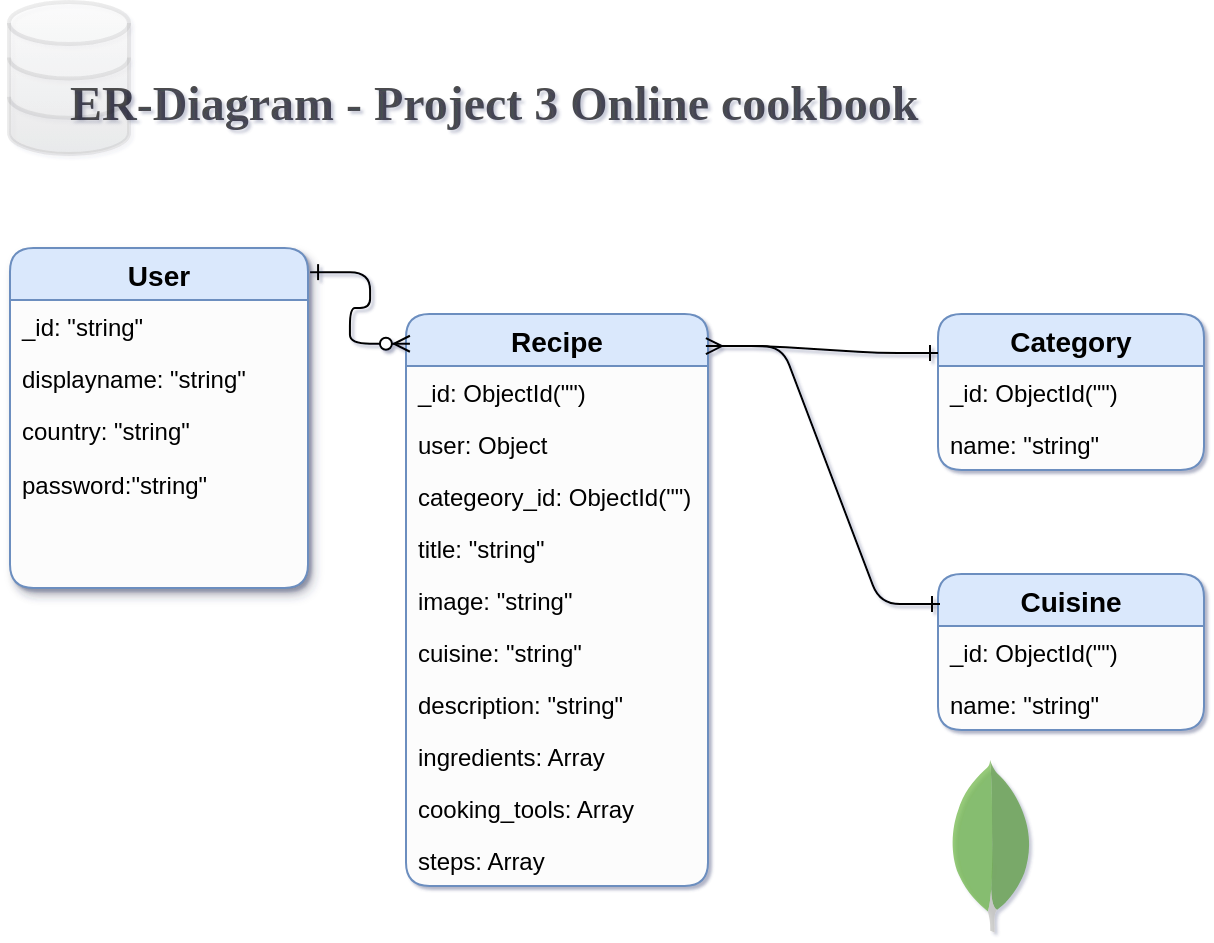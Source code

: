 <mxfile version="11.3.0" type="github" pages="1"><diagram id="u2FLjXXSNvfFILLBJIUH" name="Page-1"><mxGraphModel dx="1408" dy="687" grid="0" gridSize="10" guides="1" tooltips="1" connect="1" arrows="1" fold="1" page="1" pageScale="1" pageWidth="1000" pageHeight="600" background="#FFFFFF" math="0" shadow="1"><root><mxCell id="0"/><mxCell id="1" parent="0"/><mxCell id="JorF1aQaSYiENm5Mqrsg-36" value="Recipe" style="swimlane;fontStyle=1;childLayout=stackLayout;horizontal=1;startSize=26;fillColor=#dae8fc;horizontalStack=0;resizeParent=1;resizeParentMax=0;resizeLast=0;collapsible=1;marginBottom=0;swimlaneFillColor=#FCFCFC;align=center;fontSize=14;strokeColor=#6c8ebf;rounded=1;" parent="1" vertex="1"><mxGeometry x="215" y="168" width="151" height="286" as="geometry"/></mxCell><mxCell id="JorF1aQaSYiENm5Mqrsg-37" value="_id: ObjectId(&quot;&quot;)" style="text;strokeColor=none;fillColor=none;spacingLeft=4;spacingRight=4;overflow=hidden;rotatable=0;points=[[0,0.5],[1,0.5]];portConstraint=eastwest;fontSize=12;" parent="JorF1aQaSYiENm5Mqrsg-36" vertex="1"><mxGeometry y="26" width="151" height="26" as="geometry"/></mxCell><mxCell id="JorF1aQaSYiENm5Mqrsg-60" value="user: Object" style="text;strokeColor=none;fillColor=none;spacingLeft=4;spacingRight=4;overflow=hidden;rotatable=0;points=[[0,0.5],[1,0.5]];portConstraint=eastwest;fontSize=12;" parent="JorF1aQaSYiENm5Mqrsg-36" vertex="1"><mxGeometry y="52" width="151" height="26" as="geometry"/></mxCell><mxCell id="JorF1aQaSYiENm5Mqrsg-61" value="categeory_id: ObjectId(&quot;&quot;)" style="text;strokeColor=none;fillColor=none;spacingLeft=4;spacingRight=4;overflow=hidden;rotatable=0;points=[[0,0.5],[1,0.5]];portConstraint=eastwest;fontSize=12;" parent="JorF1aQaSYiENm5Mqrsg-36" vertex="1"><mxGeometry y="78" width="151" height="26" as="geometry"/></mxCell><mxCell id="JorF1aQaSYiENm5Mqrsg-38" value="title: &quot;string&quot;" style="text;strokeColor=none;fillColor=none;spacingLeft=4;spacingRight=4;overflow=hidden;rotatable=0;points=[[0,0.5],[1,0.5]];portConstraint=eastwest;fontSize=12;" parent="JorF1aQaSYiENm5Mqrsg-36" vertex="1"><mxGeometry y="104" width="151" height="26" as="geometry"/></mxCell><mxCell id="JorF1aQaSYiENm5Mqrsg-59" value="image: &quot;string&quot;" style="text;strokeColor=none;fillColor=none;spacingLeft=4;spacingRight=4;overflow=hidden;rotatable=0;points=[[0,0.5],[1,0.5]];portConstraint=eastwest;fontSize=12;" parent="JorF1aQaSYiENm5Mqrsg-36" vertex="1"><mxGeometry y="130" width="151" height="26" as="geometry"/></mxCell><mxCell id="JorF1aQaSYiENm5Mqrsg-57" value="cuisine: &quot;string&quot;" style="text;strokeColor=none;fillColor=none;spacingLeft=4;spacingRight=4;overflow=hidden;rotatable=0;points=[[0,0.5],[1,0.5]];portConstraint=eastwest;fontSize=12;" parent="JorF1aQaSYiENm5Mqrsg-36" vertex="1"><mxGeometry y="156" width="151" height="26" as="geometry"/></mxCell><mxCell id="JorF1aQaSYiENm5Mqrsg-56" value="description: &quot;string&quot;" style="text;strokeColor=none;fillColor=none;spacingLeft=4;spacingRight=4;overflow=hidden;rotatable=0;points=[[0,0.5],[1,0.5]];portConstraint=eastwest;fontSize=12;" parent="JorF1aQaSYiENm5Mqrsg-36" vertex="1"><mxGeometry y="182" width="151" height="26" as="geometry"/></mxCell><mxCell id="JorF1aQaSYiENm5Mqrsg-55" value="ingredients: Array&#xA;" style="text;strokeColor=none;fillColor=none;spacingLeft=4;spacingRight=4;overflow=hidden;rotatable=0;points=[[0,0.5],[1,0.5]];portConstraint=eastwest;fontSize=12;" parent="JorF1aQaSYiENm5Mqrsg-36" vertex="1"><mxGeometry y="208" width="151" height="26" as="geometry"/></mxCell><mxCell id="JorF1aQaSYiENm5Mqrsg-58" value="cooking_tools: Array" style="text;strokeColor=none;fillColor=none;spacingLeft=4;spacingRight=4;overflow=hidden;rotatable=0;points=[[0,0.5],[1,0.5]];portConstraint=eastwest;fontSize=12;" parent="JorF1aQaSYiENm5Mqrsg-36" vertex="1"><mxGeometry y="234" width="151" height="26" as="geometry"/></mxCell><mxCell id="JorF1aQaSYiENm5Mqrsg-53" value="steps: Array" style="text;strokeColor=none;fillColor=none;spacingLeft=4;spacingRight=4;overflow=hidden;rotatable=0;points=[[0,0.5],[1,0.5]];portConstraint=eastwest;fontSize=12;" parent="JorF1aQaSYiENm5Mqrsg-36" vertex="1"><mxGeometry y="260" width="151" height="26" as="geometry"/></mxCell><mxCell id="JorF1aQaSYiENm5Mqrsg-44" value="Category" style="swimlane;fontStyle=1;childLayout=stackLayout;horizontal=1;startSize=26;fillColor=#dae8fc;horizontalStack=0;resizeParent=1;resizeParentMax=0;resizeLast=0;collapsible=1;marginBottom=0;swimlaneFillColor=#FCFCFC;align=center;fontSize=14;strokeColor=#6c8ebf;rounded=1;" parent="1" vertex="1"><mxGeometry x="481" y="168" width="133" height="78" as="geometry"/></mxCell><mxCell id="JorF1aQaSYiENm5Mqrsg-64" value="_id: ObjectId(&quot;&quot;)" style="text;strokeColor=none;fillColor=none;spacingLeft=4;spacingRight=4;overflow=hidden;rotatable=0;points=[[0,0.5],[1,0.5]];portConstraint=eastwest;fontSize=12;" parent="JorF1aQaSYiENm5Mqrsg-44" vertex="1"><mxGeometry y="26" width="133" height="26" as="geometry"/></mxCell><mxCell id="JorF1aQaSYiENm5Mqrsg-47" value="name: &quot;string&quot;" style="text;strokeColor=none;fillColor=none;spacingLeft=4;spacingRight=4;overflow=hidden;rotatable=0;points=[[0,0.5],[1,0.5]];portConstraint=eastwest;fontSize=12;" parent="JorF1aQaSYiENm5Mqrsg-44" vertex="1"><mxGeometry y="52" width="133" height="26" as="geometry"/></mxCell><mxCell id="JorF1aQaSYiENm5Mqrsg-48" value="User" style="swimlane;fontStyle=1;childLayout=stackLayout;horizontal=1;startSize=26;fillColor=#dae8fc;horizontalStack=0;resizeParent=1;resizeParentMax=0;resizeLast=0;collapsible=1;marginBottom=0;swimlaneFillColor=#FCFCFC;align=center;fontSize=14;strokeColor=#6c8ebf;rounded=1;shadow=1;comic=0;glass=0;" parent="1" vertex="1"><mxGeometry x="17" y="135" width="149" height="170" as="geometry"/></mxCell><mxCell id="JorF1aQaSYiENm5Mqrsg-65" value="_id: &quot;string&quot;" style="text;strokeColor=none;fillColor=none;spacingLeft=4;spacingRight=4;overflow=hidden;rotatable=0;points=[[0,0.5],[1,0.5]];portConstraint=eastwest;fontSize=12;" parent="JorF1aQaSYiENm5Mqrsg-48" vertex="1"><mxGeometry y="26" width="149" height="26" as="geometry"/></mxCell><mxCell id="JorF1aQaSYiENm5Mqrsg-50" value="displayname: &quot;string&quot;" style="text;strokeColor=none;fillColor=none;spacingLeft=4;spacingRight=4;overflow=hidden;rotatable=0;points=[[0,0.5],[1,0.5]];portConstraint=eastwest;fontSize=12;" parent="JorF1aQaSYiENm5Mqrsg-48" vertex="1"><mxGeometry y="52" width="149" height="26" as="geometry"/></mxCell><mxCell id="JorF1aQaSYiENm5Mqrsg-73" value="country: &quot;string&quot;" style="text;strokeColor=none;fillColor=none;spacingLeft=4;spacingRight=4;overflow=hidden;rotatable=0;points=[[0,0.5],[1,0.5]];portConstraint=eastwest;fontSize=12;" parent="JorF1aQaSYiENm5Mqrsg-48" vertex="1"><mxGeometry y="78" width="149" height="92" as="geometry"/></mxCell><mxCell id="JorF1aQaSYiENm5Mqrsg-66" value="" style="html=1;verticalLabelPosition=bottom;align=center;labelBackgroundColor=#ffffff;verticalAlign=top;strokeWidth=2;strokeColor=#4D4D4D;fillColor=#ffffff;shadow=0;dashed=0;shape=mxgraph.ios7.icons.data;fontSize=24;fontColor=#333333;gradientColor=#666666;gradientDirection=south;opacity=10;" parent="1" vertex="1"><mxGeometry x="16.5" y="12" width="60" height="76" as="geometry"/></mxCell><mxCell id="JorF1aQaSYiENm5Mqrsg-41" value="ER-Diagram - Project 3 Online cookbook" style="text;resizable=0;points=[];autosize=1;align=left;verticalAlign=middle;spacingTop=-4;strokeWidth=1;fontSize=24;fontFamily=Tahoma;html=1;labelBorderColor=none;labelBackgroundColor=none;fontColor=#000000;textOpacity=70;fontStyle=1;labelPosition=center;verticalLabelPosition=middle;" parent="1" vertex="1"><mxGeometry x="45" y="50" width="411" height="29" as="geometry"/></mxCell><mxCell id="8hxdV-aDU_NmF9isYpF0-2" value="" style="dashed=0;outlineConnect=0;html=1;align=center;labelPosition=center;verticalLabelPosition=bottom;verticalAlign=top;shape=mxgraph.weblogos.mongodb;strokeColor=#4D4D4D;gradientColor=#666666;fontSize=24;opacity=70;" parent="1" vertex="1"><mxGeometry x="487" y="391" width="41.2" height="86.2" as="geometry"/></mxCell><mxCell id="97A9O4LvUMDSekvaMgMC-1" value="password:&quot;string&quot;" style="text;strokeColor=none;fillColor=none;spacingLeft=4;spacingRight=4;overflow=hidden;rotatable=0;points=[[0,0.5],[1,0.5]];portConstraint=eastwest;fontSize=12;" vertex="1" parent="1"><mxGeometry x="17" y="240" width="118" height="1" as="geometry"/></mxCell><mxCell id="97A9O4LvUMDSekvaMgMC-2" value="Cuisine" style="swimlane;fontStyle=1;childLayout=stackLayout;horizontal=1;startSize=26;fillColor=#dae8fc;horizontalStack=0;resizeParent=1;resizeParentMax=0;resizeLast=0;collapsible=1;marginBottom=0;swimlaneFillColor=#FCFCFC;align=center;fontSize=14;strokeColor=#6c8ebf;rounded=1;" vertex="1" parent="1"><mxGeometry x="481" y="298" width="133" height="78" as="geometry"/></mxCell><mxCell id="97A9O4LvUMDSekvaMgMC-3" value="_id: ObjectId(&quot;&quot;)" style="text;strokeColor=none;fillColor=none;spacingLeft=4;spacingRight=4;overflow=hidden;rotatable=0;points=[[0,0.5],[1,0.5]];portConstraint=eastwest;fontSize=12;" vertex="1" parent="97A9O4LvUMDSekvaMgMC-2"><mxGeometry y="26" width="133" height="26" as="geometry"/></mxCell><mxCell id="97A9O4LvUMDSekvaMgMC-4" value="name: &quot;string&quot;" style="text;strokeColor=none;fillColor=none;spacingLeft=4;spacingRight=4;overflow=hidden;rotatable=0;points=[[0,0.5],[1,0.5]];portConstraint=eastwest;fontSize=12;" vertex="1" parent="97A9O4LvUMDSekvaMgMC-2"><mxGeometry y="52" width="133" height="26" as="geometry"/></mxCell><mxCell id="97A9O4LvUMDSekvaMgMC-5" value="" style="edgeStyle=entityRelationEdgeStyle;fontSize=12;html=1;endArrow=ERzeroToMany;endFill=1;exitX=1.007;exitY=0.071;exitDx=0;exitDy=0;exitPerimeter=0;entryX=0.013;entryY=0.052;entryDx=0;entryDy=0;entryPerimeter=0;startArrow=ERone;startFill=0;" edge="1" parent="1" source="JorF1aQaSYiENm5Mqrsg-48" target="JorF1aQaSYiENm5Mqrsg-36"><mxGeometry width="100" height="100" relative="1" as="geometry"><mxPoint x="131" y="244" as="sourcePoint"/><mxPoint x="231" y="144" as="targetPoint"/></mxGeometry></mxCell><mxCell id="97A9O4LvUMDSekvaMgMC-9" value="" style="edgeStyle=entityRelationEdgeStyle;fontSize=12;html=1;endArrow=ERone;entryX=0;entryY=0.25;entryDx=0;entryDy=0;exitX=0.993;exitY=0.056;exitDx=0;exitDy=0;exitPerimeter=0;endFill=0;startArrow=ERmany;startFill=0;" edge="1" parent="1" source="JorF1aQaSYiENm5Mqrsg-36" target="JorF1aQaSYiENm5Mqrsg-44"><mxGeometry width="100" height="100" relative="1" as="geometry"><mxPoint x="480" y="271" as="sourcePoint"/><mxPoint x="580" y="171" as="targetPoint"/></mxGeometry></mxCell><mxCell id="97A9O4LvUMDSekvaMgMC-10" value="" style="edgeStyle=entityRelationEdgeStyle;fontSize=12;html=1;endArrow=ERone;entryX=0;entryY=0.25;entryDx=0;entryDy=0;endFill=0;startArrow=none;startFill=0;" edge="1" parent="1"><mxGeometry width="100" height="100" relative="1" as="geometry"><mxPoint x="373" y="184" as="sourcePoint"/><mxPoint x="482" y="313" as="targetPoint"/></mxGeometry></mxCell></root></mxGraphModel></diagram></mxfile>